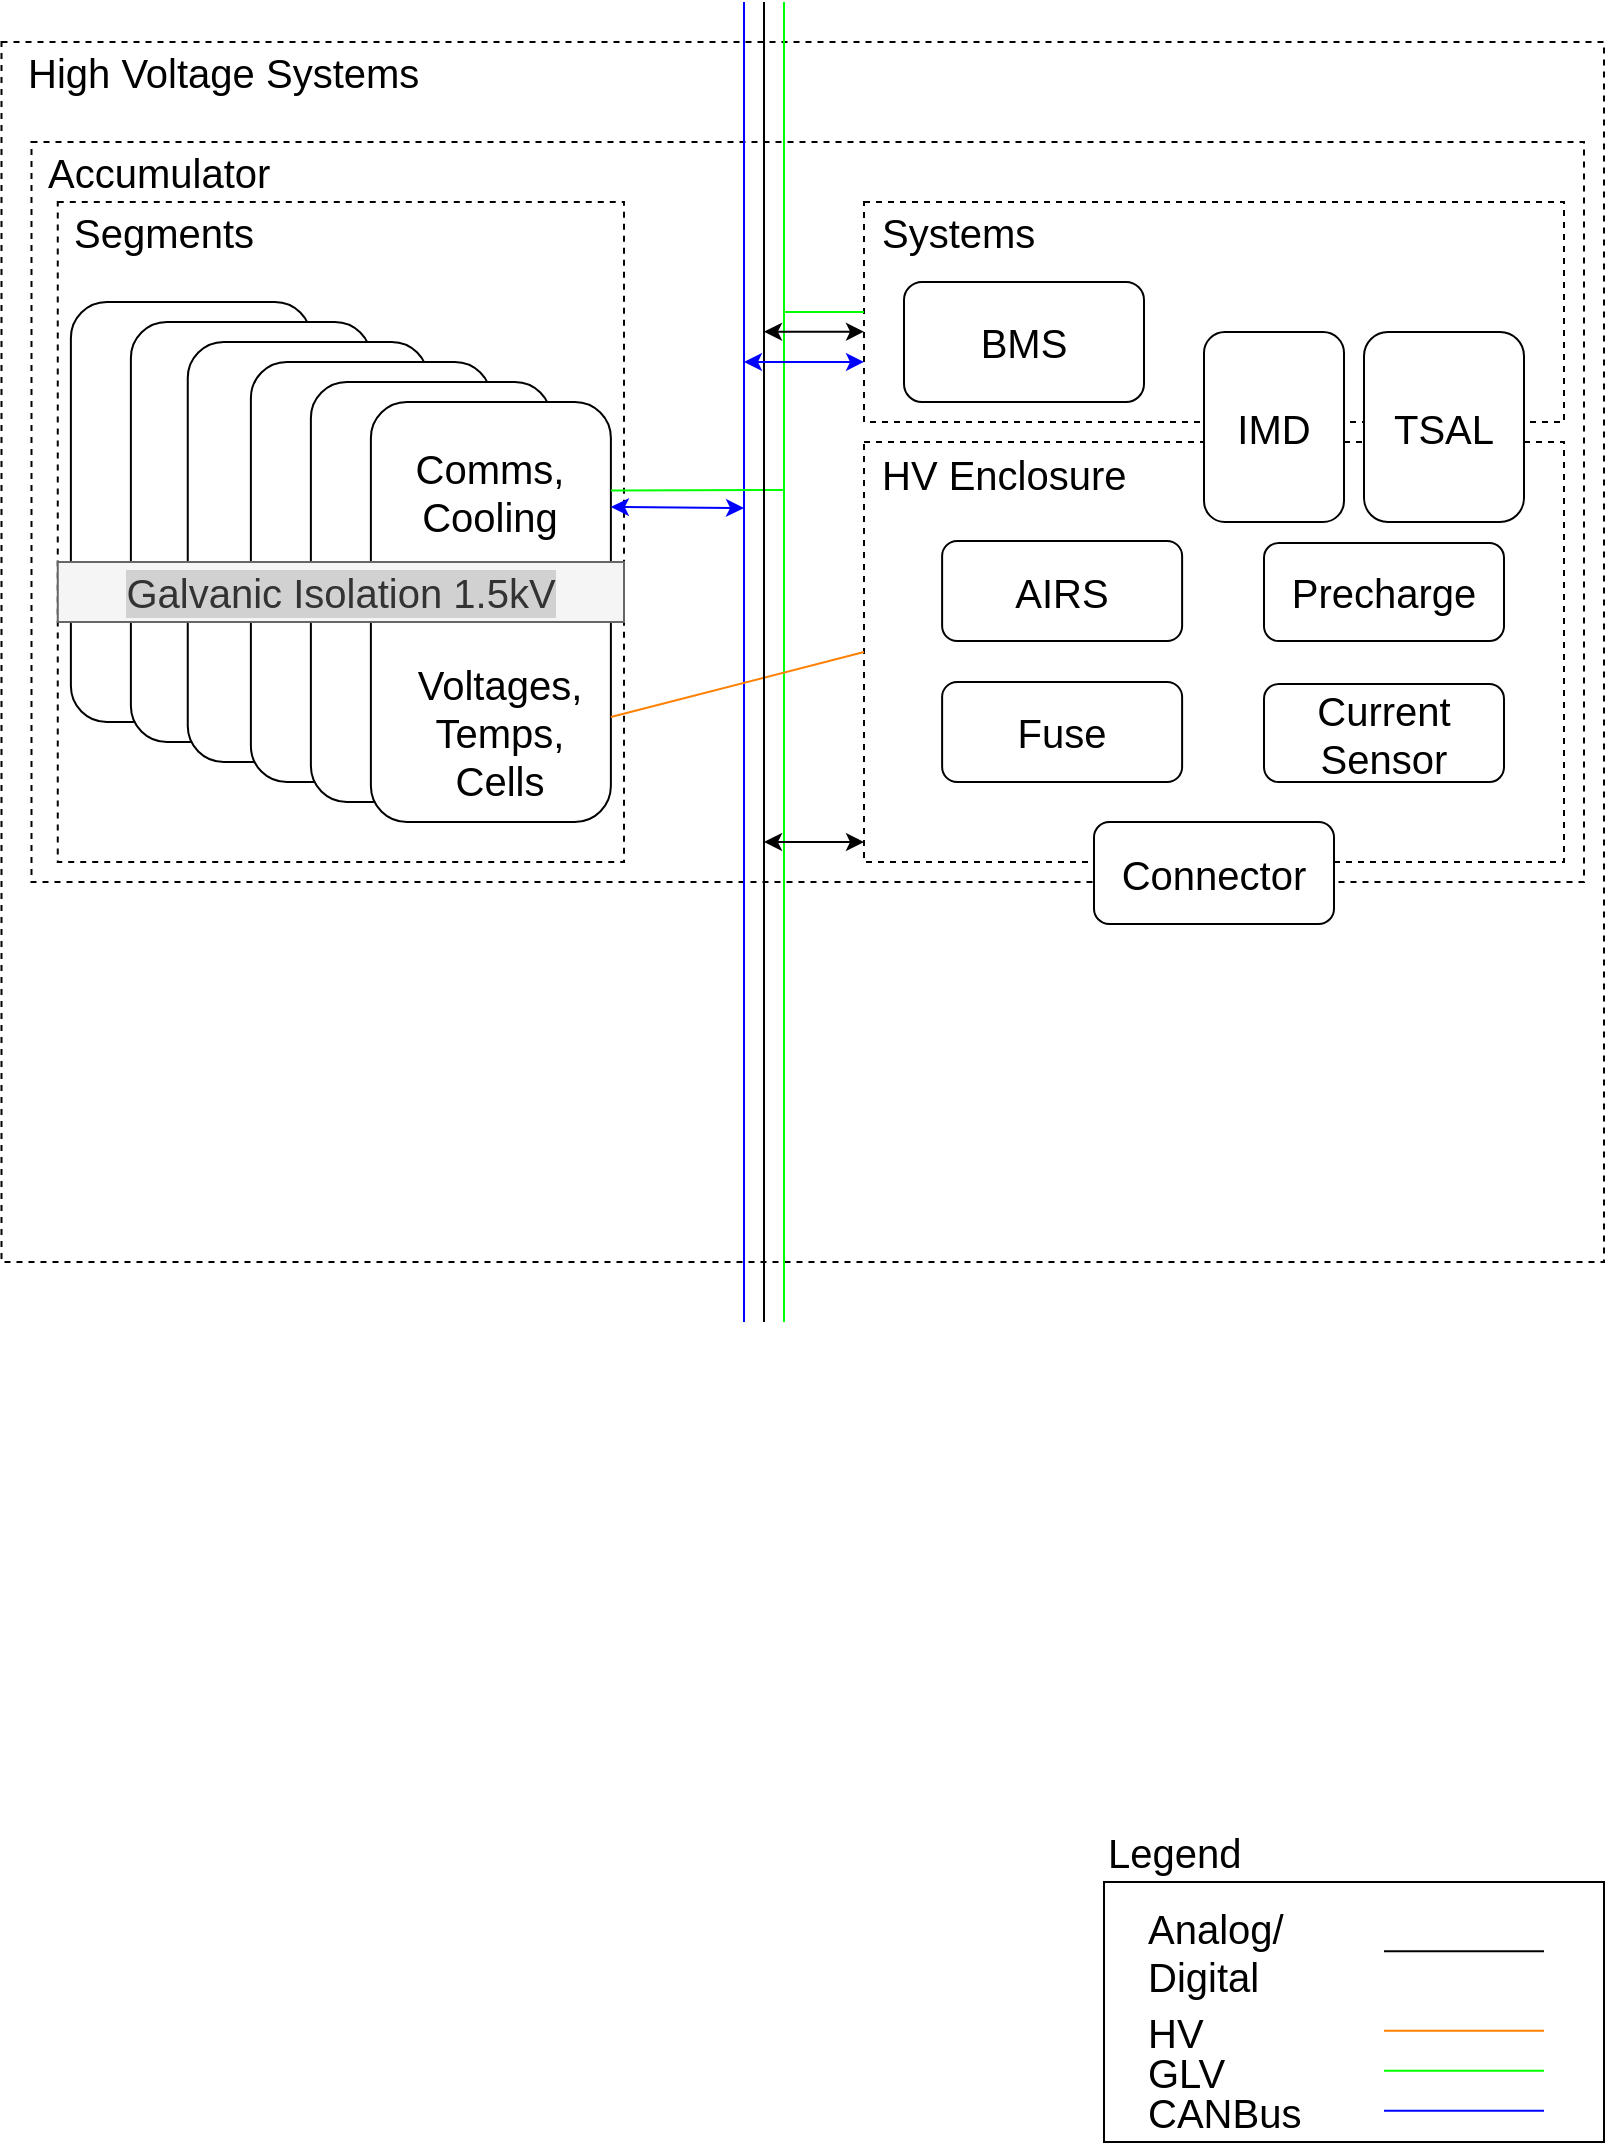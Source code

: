 <mxfile version="20.6.0" type="github">
  <diagram id="mRUA4SXsxHLELvdMowUx" name="Page-1">
    <mxGraphModel dx="920" dy="1502" grid="1" gridSize="10" guides="1" tooltips="1" connect="1" arrows="1" fold="1" page="1" pageScale="1" pageWidth="850" pageHeight="1100" math="0" shadow="0">
      <root>
        <mxCell id="0" />
        <mxCell id="1" parent="0" />
        <mxCell id="9WScgSu3ZWjBkOZ_qfzr-23" value="" style="rounded=0;whiteSpace=wrap;html=1;labelBackgroundColor=#;fontSize=20;" vertex="1" parent="1">
          <mxGeometry x="590" y="960" width="250" height="130" as="geometry" />
        </mxCell>
        <mxCell id="9WScgSu3ZWjBkOZ_qfzr-1" value="" style="verticalLabelPosition=bottom;verticalAlign=top;html=1;shape=mxgraph.basic.rect;fillColor2=none;strokeWidth=1;size=20;indent=5;dashed=1;" vertex="1" parent="1">
          <mxGeometry x="38.75" y="40" width="801.25" height="610" as="geometry" />
        </mxCell>
        <mxCell id="9WScgSu3ZWjBkOZ_qfzr-2" value="High Voltage Systems" style="text;html=1;strokeColor=none;fillColor=none;align=left;verticalAlign=middle;whiteSpace=wrap;rounded=0;fontSize=20;" vertex="1" parent="1">
          <mxGeometry x="50" y="40" width="340" height="30" as="geometry" />
        </mxCell>
        <mxCell id="9WScgSu3ZWjBkOZ_qfzr-3" value="" style="rounded=0;whiteSpace=wrap;html=1;fontSize=20;dashed=1;" vertex="1" parent="1">
          <mxGeometry x="53.75" y="90" width="776.25" height="370" as="geometry" />
        </mxCell>
        <mxCell id="9WScgSu3ZWjBkOZ_qfzr-4" value="Accumulator" style="text;html=1;strokeColor=none;fillColor=none;align=left;verticalAlign=middle;whiteSpace=wrap;rounded=0;fontSize=20;" vertex="1" parent="1">
          <mxGeometry x="60" y="90" width="185" height="30" as="geometry" />
        </mxCell>
        <mxCell id="9WScgSu3ZWjBkOZ_qfzr-6" value="" style="rounded=0;whiteSpace=wrap;html=1;fontSize=20;dashed=1;" vertex="1" parent="1">
          <mxGeometry x="66.88" y="120" width="283.12" height="330" as="geometry" />
        </mxCell>
        <mxCell id="9WScgSu3ZWjBkOZ_qfzr-9" value="" style="rounded=1;whiteSpace=wrap;html=1;fontSize=20;" vertex="1" parent="1">
          <mxGeometry x="73.44" y="170" width="120" height="210" as="geometry" />
        </mxCell>
        <mxCell id="9WScgSu3ZWjBkOZ_qfzr-10" value="" style="rounded=1;whiteSpace=wrap;html=1;fontSize=20;" vertex="1" parent="1">
          <mxGeometry x="103.44" y="180" width="120" height="210" as="geometry" />
        </mxCell>
        <mxCell id="9WScgSu3ZWjBkOZ_qfzr-11" value="" style="rounded=1;whiteSpace=wrap;html=1;fontSize=20;" vertex="1" parent="1">
          <mxGeometry x="131.88" y="190" width="120" height="210" as="geometry" />
        </mxCell>
        <mxCell id="9WScgSu3ZWjBkOZ_qfzr-12" value="" style="rounded=1;whiteSpace=wrap;html=1;fontSize=20;" vertex="1" parent="1">
          <mxGeometry x="163.44" y="200" width="120" height="210" as="geometry" />
        </mxCell>
        <mxCell id="9WScgSu3ZWjBkOZ_qfzr-13" value="" style="rounded=1;whiteSpace=wrap;html=1;fontSize=20;" vertex="1" parent="1">
          <mxGeometry x="193.44" y="210" width="120" height="210" as="geometry" />
        </mxCell>
        <mxCell id="9WScgSu3ZWjBkOZ_qfzr-14" value="" style="rounded=1;whiteSpace=wrap;html=1;fontSize=20;" vertex="1" parent="1">
          <mxGeometry x="223.44" y="220" width="120" height="210" as="geometry" />
        </mxCell>
        <mxCell id="9WScgSu3ZWjBkOZ_qfzr-15" value="&lt;div&gt;Voltages,&lt;/div&gt;&lt;div&gt;Temps,&lt;/div&gt;&lt;div&gt;Cells&lt;br&gt;&lt;/div&gt;" style="text;html=1;strokeColor=none;fillColor=none;align=center;verticalAlign=middle;whiteSpace=wrap;rounded=0;fontSize=20;" vertex="1" parent="1">
          <mxGeometry x="258.44" y="370" width="60" height="30" as="geometry" />
        </mxCell>
        <mxCell id="9WScgSu3ZWjBkOZ_qfzr-16" value="Segments" style="text;html=1;strokeColor=none;fillColor=none;align=left;verticalAlign=middle;whiteSpace=wrap;rounded=0;fontSize=20;" vertex="1" parent="1">
          <mxGeometry x="73.44" y="120" width="185" height="30" as="geometry" />
        </mxCell>
        <mxCell id="9WScgSu3ZWjBkOZ_qfzr-19" value="&lt;font style=&quot;font-size: 20px;&quot;&gt;Galvanic Isolation 1.5kV&lt;/font&gt;" style="text;html=1;align=center;verticalAlign=middle;whiteSpace=wrap;rounded=0;labelBackgroundColor=#D1D1D1;fontSize=20;fillColor=#f5f5f5;fontColor=#333333;strokeColor=#666666;" vertex="1" parent="1">
          <mxGeometry x="66.88" y="300" width="283.12" height="30" as="geometry" />
        </mxCell>
        <mxCell id="9WScgSu3ZWjBkOZ_qfzr-20" value="&lt;div&gt;Comms,&lt;/div&gt;&lt;div&gt;Cooling&lt;br&gt;&lt;/div&gt;" style="text;html=1;strokeColor=none;fillColor=none;align=center;verticalAlign=middle;whiteSpace=wrap;rounded=0;fontSize=20;" vertex="1" parent="1">
          <mxGeometry x="253.44" y="250" width="60" height="30" as="geometry" />
        </mxCell>
        <mxCell id="9WScgSu3ZWjBkOZ_qfzr-21" value="" style="endArrow=none;html=1;rounded=0;fontSize=20;strokeColor=#0000FF;" edge="1" parent="1">
          <mxGeometry width="50" height="50" relative="1" as="geometry">
            <mxPoint x="410" y="680" as="sourcePoint" />
            <mxPoint x="410" y="20" as="targetPoint" />
          </mxGeometry>
        </mxCell>
        <mxCell id="9WScgSu3ZWjBkOZ_qfzr-22" value="" style="endArrow=none;html=1;rounded=0;fontSize=20;strokeColor=#0000FF;" edge="1" parent="1">
          <mxGeometry width="50" height="50" relative="1" as="geometry">
            <mxPoint x="810" y="1074.37" as="sourcePoint" />
            <mxPoint x="730" y="1074.37" as="targetPoint" />
          </mxGeometry>
        </mxCell>
        <mxCell id="9WScgSu3ZWjBkOZ_qfzr-24" value="CANBus" style="text;html=1;strokeColor=none;fillColor=none;align=left;verticalAlign=middle;whiteSpace=wrap;rounded=0;labelBackgroundColor=#;fontSize=20;" vertex="1" parent="1">
          <mxGeometry x="610" y="1060" width="60" height="30" as="geometry" />
        </mxCell>
        <mxCell id="9WScgSu3ZWjBkOZ_qfzr-25" value="&lt;div align=&quot;left&quot;&gt;Legend&lt;/div&gt;" style="text;html=1;strokeColor=none;fillColor=none;align=left;verticalAlign=middle;whiteSpace=wrap;rounded=0;labelBackgroundColor=#;fontSize=20;" vertex="1" parent="1">
          <mxGeometry x="590" y="930" width="60" height="30" as="geometry" />
        </mxCell>
        <mxCell id="9WScgSu3ZWjBkOZ_qfzr-26" value="" style="endArrow=classic;startArrow=classic;html=1;rounded=0;strokeColor=#0000FF;fontSize=20;exitX=1;exitY=0.25;exitDx=0;exitDy=0;" edge="1" parent="1" source="9WScgSu3ZWjBkOZ_qfzr-14">
          <mxGeometry width="50" height="50" relative="1" as="geometry">
            <mxPoint x="350" y="610" as="sourcePoint" />
            <mxPoint x="410" y="273" as="targetPoint" />
          </mxGeometry>
        </mxCell>
        <mxCell id="9WScgSu3ZWjBkOZ_qfzr-27" value="" style="endArrow=none;html=1;rounded=0;fontSize=20;strokeColor=#00FF00;" edge="1" parent="1">
          <mxGeometry width="50" height="50" relative="1" as="geometry">
            <mxPoint x="810" y="1054.37" as="sourcePoint" />
            <mxPoint x="730" y="1054.37" as="targetPoint" />
          </mxGeometry>
        </mxCell>
        <mxCell id="9WScgSu3ZWjBkOZ_qfzr-28" value="GLV" style="text;html=1;strokeColor=none;fillColor=none;align=left;verticalAlign=middle;whiteSpace=wrap;rounded=0;labelBackgroundColor=#;fontSize=20;" vertex="1" parent="1">
          <mxGeometry x="610" y="1040" width="60" height="30" as="geometry" />
        </mxCell>
        <mxCell id="9WScgSu3ZWjBkOZ_qfzr-30" value="" style="endArrow=none;html=1;rounded=0;fontSize=20;strokeColor=#FF8000;" edge="1" parent="1">
          <mxGeometry width="50" height="50" relative="1" as="geometry">
            <mxPoint x="810" y="1034.37" as="sourcePoint" />
            <mxPoint x="730" y="1034.37" as="targetPoint" />
          </mxGeometry>
        </mxCell>
        <mxCell id="9WScgSu3ZWjBkOZ_qfzr-31" value="HV" style="text;html=1;strokeColor=none;fillColor=none;align=left;verticalAlign=middle;whiteSpace=wrap;rounded=0;labelBackgroundColor=#;fontSize=20;" vertex="1" parent="1">
          <mxGeometry x="610" y="1020" width="60" height="30" as="geometry" />
        </mxCell>
        <mxCell id="9WScgSu3ZWjBkOZ_qfzr-32" value="" style="endArrow=none;html=1;rounded=0;fontSize=20;strokeColor=#000000;" edge="1" parent="1">
          <mxGeometry width="50" height="50" relative="1" as="geometry">
            <mxPoint x="810" y="994.67" as="sourcePoint" />
            <mxPoint x="730" y="994.67" as="targetPoint" />
          </mxGeometry>
        </mxCell>
        <mxCell id="9WScgSu3ZWjBkOZ_qfzr-33" value="&lt;div&gt;Analog/&lt;/div&gt;&lt;div&gt;Digital&lt;/div&gt;" style="text;html=1;strokeColor=none;fillColor=none;align=left;verticalAlign=middle;whiteSpace=wrap;rounded=0;labelBackgroundColor=#;fontSize=20;" vertex="1" parent="1">
          <mxGeometry x="610" y="980" width="60" height="30" as="geometry" />
        </mxCell>
        <mxCell id="9WScgSu3ZWjBkOZ_qfzr-34" value="" style="endArrow=none;html=1;rounded=0;fontSize=20;strokeColor=#00FF00;" edge="1" parent="1">
          <mxGeometry width="50" height="50" relative="1" as="geometry">
            <mxPoint x="430" y="680" as="sourcePoint" />
            <mxPoint x="430" y="20" as="targetPoint" />
          </mxGeometry>
        </mxCell>
        <mxCell id="9WScgSu3ZWjBkOZ_qfzr-36" value="" style="rounded=0;whiteSpace=wrap;html=1;fontSize=20;dashed=1;" vertex="1" parent="1">
          <mxGeometry x="470" y="240" width="350" height="210" as="geometry" />
        </mxCell>
        <mxCell id="9WScgSu3ZWjBkOZ_qfzr-37" value="&lt;div&gt;HV Enclosure&lt;/div&gt;" style="text;html=1;strokeColor=none;fillColor=none;align=left;verticalAlign=middle;whiteSpace=wrap;rounded=0;fontSize=20;" vertex="1" parent="1">
          <mxGeometry x="476.56" y="241" width="185" height="30" as="geometry" />
        </mxCell>
        <mxCell id="9WScgSu3ZWjBkOZ_qfzr-38" value="" style="rounded=0;whiteSpace=wrap;html=1;fontSize=20;dashed=1;" vertex="1" parent="1">
          <mxGeometry x="470" y="120" width="350" height="110" as="geometry" />
        </mxCell>
        <mxCell id="9WScgSu3ZWjBkOZ_qfzr-39" value="Systems" style="text;html=1;strokeColor=none;fillColor=none;align=left;verticalAlign=middle;whiteSpace=wrap;rounded=0;fontSize=20;" vertex="1" parent="1">
          <mxGeometry x="476.56" y="120" width="185" height="30" as="geometry" />
        </mxCell>
        <mxCell id="9WScgSu3ZWjBkOZ_qfzr-40" value="" style="endArrow=none;html=1;rounded=0;fontSize=20;strokeColor=#FF8000;entryX=1;entryY=0.75;entryDx=0;entryDy=0;exitX=0;exitY=0.5;exitDx=0;exitDy=0;" edge="1" parent="1" source="9WScgSu3ZWjBkOZ_qfzr-36" target="9WScgSu3ZWjBkOZ_qfzr-14">
          <mxGeometry width="50" height="50" relative="1" as="geometry">
            <mxPoint x="580" y="690.0" as="sourcePoint" />
            <mxPoint x="500" y="690.0" as="targetPoint" />
          </mxGeometry>
        </mxCell>
        <mxCell id="9WScgSu3ZWjBkOZ_qfzr-42" value="Connector" style="rounded=1;whiteSpace=wrap;html=1;labelBackgroundColor=#;fontSize=20;" vertex="1" parent="1">
          <mxGeometry x="585" y="430" width="120" height="51" as="geometry" />
        </mxCell>
        <mxCell id="9WScgSu3ZWjBkOZ_qfzr-43" value="&lt;div&gt;AIRS&lt;/div&gt;" style="rounded=1;whiteSpace=wrap;html=1;labelBackgroundColor=#;fontSize=20;" vertex="1" parent="1">
          <mxGeometry x="509.06" y="289.5" width="120" height="50" as="geometry" />
        </mxCell>
        <mxCell id="9WScgSu3ZWjBkOZ_qfzr-44" value="IMD" style="rounded=1;whiteSpace=wrap;html=1;labelBackgroundColor=#;fontSize=20;" vertex="1" parent="1">
          <mxGeometry x="640" y="185" width="70" height="95" as="geometry" />
        </mxCell>
        <mxCell id="9WScgSu3ZWjBkOZ_qfzr-45" value="" style="endArrow=none;html=1;rounded=0;fontSize=20;strokeColor=#00FF00;" edge="1" parent="1">
          <mxGeometry width="50" height="50" relative="1" as="geometry">
            <mxPoint x="430" y="264" as="sourcePoint" />
            <mxPoint x="343.44" y="264.23" as="targetPoint" />
          </mxGeometry>
        </mxCell>
        <mxCell id="9WScgSu3ZWjBkOZ_qfzr-46" value="" style="endArrow=none;html=1;rounded=0;fontSize=20;strokeColor=#00FF00;exitX=0;exitY=0.5;exitDx=0;exitDy=0;" edge="1" parent="1" source="9WScgSu3ZWjBkOZ_qfzr-38">
          <mxGeometry width="50" height="50" relative="1" as="geometry">
            <mxPoint x="505" y="199.23" as="sourcePoint" />
            <mxPoint x="430" y="175" as="targetPoint" />
          </mxGeometry>
        </mxCell>
        <mxCell id="9WScgSu3ZWjBkOZ_qfzr-47" value="&lt;div&gt;TSAL&lt;/div&gt;" style="rounded=1;whiteSpace=wrap;html=1;labelBackgroundColor=#;fontSize=20;" vertex="1" parent="1">
          <mxGeometry x="720" y="185" width="80" height="95" as="geometry" />
        </mxCell>
        <mxCell id="9WScgSu3ZWjBkOZ_qfzr-48" value="" style="endArrow=none;html=1;rounded=0;fontSize=20;strokeColor=#000000;" edge="1" parent="1">
          <mxGeometry width="50" height="50" relative="1" as="geometry">
            <mxPoint x="420" y="20" as="sourcePoint" />
            <mxPoint x="420" y="680" as="targetPoint" />
          </mxGeometry>
        </mxCell>
        <mxCell id="9WScgSu3ZWjBkOZ_qfzr-49" value="Precharge" style="rounded=1;whiteSpace=wrap;html=1;labelBackgroundColor=#;fontSize=20;" vertex="1" parent="1">
          <mxGeometry x="670" y="290.5" width="120" height="49" as="geometry" />
        </mxCell>
        <mxCell id="9WScgSu3ZWjBkOZ_qfzr-50" value="BMS" style="rounded=1;whiteSpace=wrap;html=1;labelBackgroundColor=#;fontSize=20;" vertex="1" parent="1">
          <mxGeometry x="490" y="160" width="120" height="60" as="geometry" />
        </mxCell>
        <mxCell id="9WScgSu3ZWjBkOZ_qfzr-51" value="" style="endArrow=classic;startArrow=classic;html=1;rounded=0;strokeColor=#0000FF;fontSize=20;entryX=0;entryY=0.727;entryDx=0;entryDy=0;entryPerimeter=0;" edge="1" parent="1" target="9WScgSu3ZWjBkOZ_qfzr-38">
          <mxGeometry width="50" height="50" relative="1" as="geometry">
            <mxPoint x="410" y="200" as="sourcePoint" />
            <mxPoint x="420" y="283" as="targetPoint" />
          </mxGeometry>
        </mxCell>
        <mxCell id="9WScgSu3ZWjBkOZ_qfzr-52" value="" style="endArrow=classic;startArrow=classic;html=1;rounded=0;strokeColor=#000000;fontSize=20;" edge="1" parent="1">
          <mxGeometry width="50" height="50" relative="1" as="geometry">
            <mxPoint x="420" y="184.82" as="sourcePoint" />
            <mxPoint x="470" y="184.82" as="targetPoint" />
          </mxGeometry>
        </mxCell>
        <mxCell id="9WScgSu3ZWjBkOZ_qfzr-53" value="" style="endArrow=classic;startArrow=classic;html=1;rounded=0;strokeColor=#000000;fontSize=20;" edge="1" parent="1">
          <mxGeometry width="50" height="50" relative="1" as="geometry">
            <mxPoint x="420" y="440.0" as="sourcePoint" />
            <mxPoint x="470" y="440" as="targetPoint" />
          </mxGeometry>
        </mxCell>
        <mxCell id="9WScgSu3ZWjBkOZ_qfzr-54" value="Fuse" style="rounded=1;whiteSpace=wrap;html=1;labelBackgroundColor=#;fontSize=20;" vertex="1" parent="1">
          <mxGeometry x="509.06" y="360" width="120" height="50" as="geometry" />
        </mxCell>
        <mxCell id="9WScgSu3ZWjBkOZ_qfzr-55" value="&lt;div&gt;Current&lt;/div&gt;&lt;div&gt;Sensor&lt;br&gt;&lt;/div&gt;" style="rounded=1;whiteSpace=wrap;html=1;labelBackgroundColor=#;fontSize=20;" vertex="1" parent="1">
          <mxGeometry x="670" y="361" width="120" height="49" as="geometry" />
        </mxCell>
      </root>
    </mxGraphModel>
  </diagram>
</mxfile>
